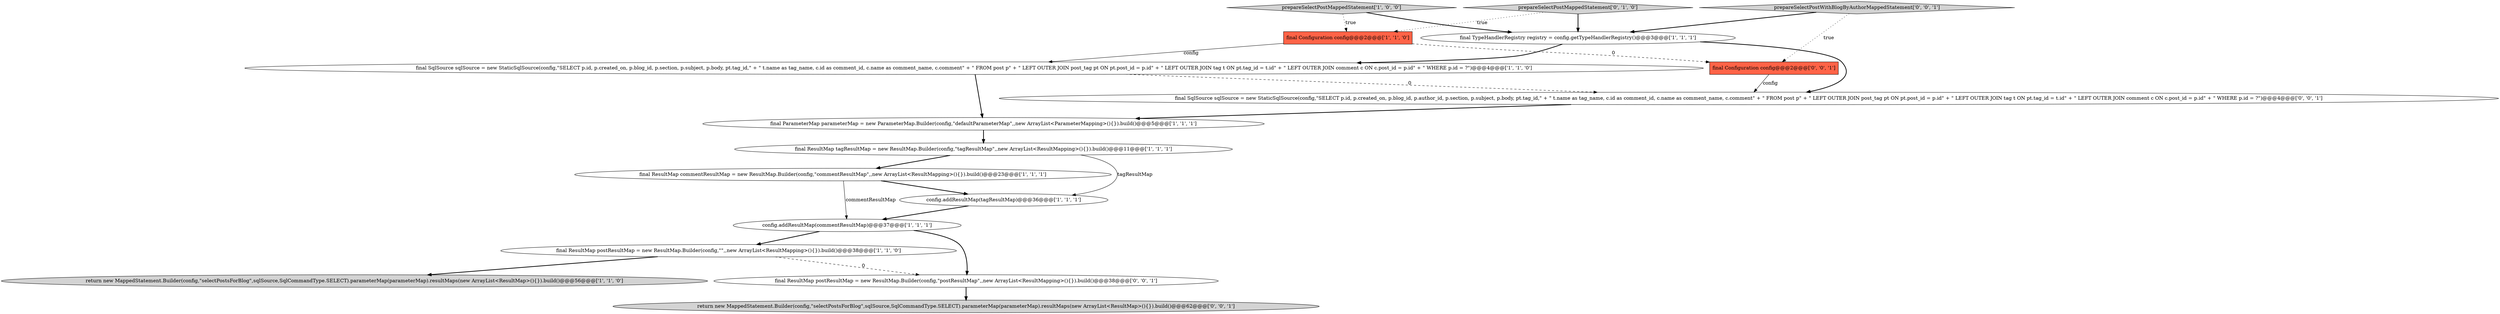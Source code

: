 digraph {
0 [style = filled, label = "prepareSelectPostMappedStatement['1', '0', '0']", fillcolor = lightgray, shape = diamond image = "AAA0AAABBB1BBB"];
10 [style = filled, label = "final ResultMap postResultMap = new ResultMap.Builder(config,\"\",,new ArrayList<ResultMapping>(){}).build()@@@38@@@['1', '1', '0']", fillcolor = white, shape = ellipse image = "AAA0AAABBB1BBB"];
5 [style = filled, label = "return new MappedStatement.Builder(config,\"selectPostsForBlog\",sqlSource,SqlCommandType.SELECT).parameterMap(parameterMap).resultMaps(new ArrayList<ResultMap>(){}).build()@@@56@@@['1', '1', '0']", fillcolor = lightgray, shape = ellipse image = "AAA0AAABBB1BBB"];
7 [style = filled, label = "final ParameterMap parameterMap = new ParameterMap.Builder(config,\"defaultParameterMap\",,new ArrayList<ParameterMapping>(){}).build()@@@5@@@['1', '1', '1']", fillcolor = white, shape = ellipse image = "AAA0AAABBB1BBB"];
11 [style = filled, label = "prepareSelectPostMappedStatement['0', '1', '0']", fillcolor = lightgray, shape = diamond image = "AAA0AAABBB2BBB"];
13 [style = filled, label = "final SqlSource sqlSource = new StaticSqlSource(config,\"SELECT p.id, p.created_on, p.blog_id, p.author_id, p.section, p.subject, p.body, pt.tag_id,\" + \" t.name as tag_name, c.id as comment_id, c.name as comment_name, c.comment\" + \" FROM post p\" + \" LEFT OUTER JOIN post_tag pt ON pt.post_id = p.id\" + \" LEFT OUTER JOIN tag t ON pt.tag_id = t.id\" + \" LEFT OUTER JOIN comment c ON c.post_id = p.id\" + \" WHERE p.id = ?\")@@@4@@@['0', '0', '1']", fillcolor = white, shape = ellipse image = "AAA0AAABBB3BBB"];
6 [style = filled, label = "final ResultMap commentResultMap = new ResultMap.Builder(config,\"commentResultMap\",,new ArrayList<ResultMapping>(){}).build()@@@23@@@['1', '1', '1']", fillcolor = white, shape = ellipse image = "AAA0AAABBB1BBB"];
3 [style = filled, label = "final SqlSource sqlSource = new StaticSqlSource(config,\"SELECT p.id, p.created_on, p.blog_id, p.section, p.subject, p.body, pt.tag_id,\" + \" t.name as tag_name, c.id as comment_id, c.name as comment_name, c.comment\" + \" FROM post p\" + \" LEFT OUTER JOIN post_tag pt ON pt.post_id = p.id\" + \" LEFT OUTER JOIN tag t ON pt.tag_id = t.id\" + \" LEFT OUTER JOIN comment c ON c.post_id = p.id\" + \" WHERE p.id = ?\")@@@4@@@['1', '1', '0']", fillcolor = white, shape = ellipse image = "AAA0AAABBB1BBB"];
15 [style = filled, label = "final ResultMap postResultMap = new ResultMap.Builder(config,\"postResultMap\",,new ArrayList<ResultMapping>(){}).build()@@@38@@@['0', '0', '1']", fillcolor = white, shape = ellipse image = "AAA0AAABBB3BBB"];
14 [style = filled, label = "final Configuration config@@@2@@@['0', '0', '1']", fillcolor = tomato, shape = box image = "AAA0AAABBB3BBB"];
4 [style = filled, label = "final TypeHandlerRegistry registry = config.getTypeHandlerRegistry()@@@3@@@['1', '1', '1']", fillcolor = white, shape = ellipse image = "AAA0AAABBB1BBB"];
16 [style = filled, label = "return new MappedStatement.Builder(config,\"selectPostsForBlog\",sqlSource,SqlCommandType.SELECT).parameterMap(parameterMap).resultMaps(new ArrayList<ResultMap>(){}).build()@@@62@@@['0', '0', '1']", fillcolor = lightgray, shape = ellipse image = "AAA0AAABBB3BBB"];
1 [style = filled, label = "config.addResultMap(commentResultMap)@@@37@@@['1', '1', '1']", fillcolor = white, shape = ellipse image = "AAA0AAABBB1BBB"];
2 [style = filled, label = "final Configuration config@@@2@@@['1', '1', '0']", fillcolor = tomato, shape = box image = "AAA0AAABBB1BBB"];
8 [style = filled, label = "config.addResultMap(tagResultMap)@@@36@@@['1', '1', '1']", fillcolor = white, shape = ellipse image = "AAA0AAABBB1BBB"];
12 [style = filled, label = "prepareSelectPostWithBlogByAuthorMappedStatement['0', '0', '1']", fillcolor = lightgray, shape = diamond image = "AAA0AAABBB3BBB"];
9 [style = filled, label = "final ResultMap tagResultMap = new ResultMap.Builder(config,\"tagResultMap\",,new ArrayList<ResultMapping>(){}).build()@@@11@@@['1', '1', '1']", fillcolor = white, shape = ellipse image = "AAA0AAABBB1BBB"];
10->15 [style = dashed, label="0"];
4->3 [style = bold, label=""];
14->13 [style = solid, label="config"];
1->15 [style = bold, label=""];
4->13 [style = bold, label=""];
11->4 [style = bold, label=""];
15->16 [style = bold, label=""];
3->13 [style = dashed, label="0"];
9->6 [style = bold, label=""];
7->9 [style = bold, label=""];
8->1 [style = bold, label=""];
2->3 [style = solid, label="config"];
12->14 [style = dotted, label="true"];
9->8 [style = solid, label="tagResultMap"];
11->2 [style = dotted, label="true"];
10->5 [style = bold, label=""];
2->14 [style = dashed, label="0"];
12->4 [style = bold, label=""];
3->7 [style = bold, label=""];
0->4 [style = bold, label=""];
13->7 [style = bold, label=""];
6->8 [style = bold, label=""];
0->2 [style = dotted, label="true"];
1->10 [style = bold, label=""];
6->1 [style = solid, label="commentResultMap"];
}
